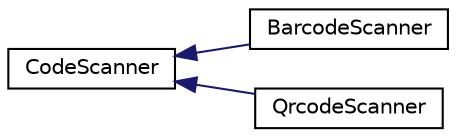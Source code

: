 digraph "Graphical Class Hierarchy"
{
 // INTERACTIVE_SVG=YES
 // LATEX_PDF_SIZE
  edge [fontname="Helvetica",fontsize="10",labelfontname="Helvetica",labelfontsize="10"];
  node [fontname="Helvetica",fontsize="10",shape=record];
  rankdir="LR";
  Node0 [label="CodeScanner",height=0.2,width=0.4,color="black", fillcolor="white", style="filled",URL="$class_code_scanner.html",tooltip="Class that contains the precedures of finding the position of code and decoding the code."];
  Node0 -> Node1 [dir="back",color="midnightblue",fontsize="10",style="solid",fontname="Helvetica"];
  Node1 [label="BarcodeScanner",height=0.2,width=0.4,color="black", fillcolor="white", style="filled",URL="$class_barcode_scanner.html",tooltip="Class that contains the precedures of finding the position of barcode and decoding the barcode...."];
  Node0 -> Node2 [dir="back",color="midnightblue",fontsize="10",style="solid",fontname="Helvetica"];
  Node2 [label="QrcodeScanner",height=0.2,width=0.4,color="black", fillcolor="white", style="filled",URL="$class_qrcode_scanner.html",tooltip="Class that contains the precedures of finding the position of QR-code and decoding the QR-code...."];
}
